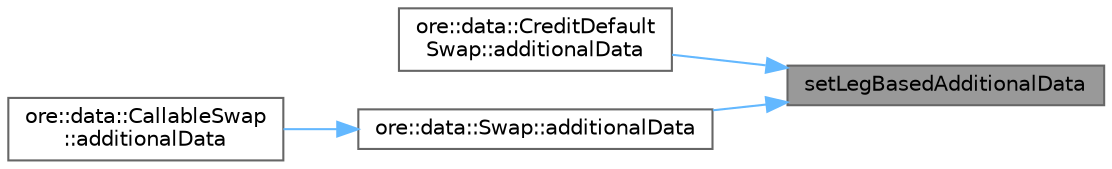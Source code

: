 digraph "setLegBasedAdditionalData"
{
 // INTERACTIVE_SVG=YES
 // LATEX_PDF_SIZE
  bgcolor="transparent";
  edge [fontname=Helvetica,fontsize=10,labelfontname=Helvetica,labelfontsize=10];
  node [fontname=Helvetica,fontsize=10,shape=box,height=0.2,width=0.4];
  rankdir="RL";
  Node1 [label="setLegBasedAdditionalData",height=0.2,width=0.4,color="gray40", fillcolor="grey60", style="filled", fontcolor="black",tooltip=" "];
  Node1 -> Node2 [dir="back",color="steelblue1",style="solid"];
  Node2 [label="ore::data::CreditDefault\lSwap::additionalData",height=0.2,width=0.4,color="grey40", fillcolor="white", style="filled",URL="$classore_1_1data_1_1_credit_default_swap.html#af9ec5dcfee7297ab6cc404d9e4bd83ae",tooltip="returns all additional data returned by the trade once built"];
  Node1 -> Node3 [dir="back",color="steelblue1",style="solid"];
  Node3 [label="ore::data::Swap::additionalData",height=0.2,width=0.4,color="grey40", fillcolor="white", style="filled",URL="$classore_1_1data_1_1_swap.html#af9ec5dcfee7297ab6cc404d9e4bd83ae",tooltip="returns all additional data returned by the trade once built"];
  Node3 -> Node4 [dir="back",color="steelblue1",style="solid"];
  Node4 [label="ore::data::CallableSwap\l::additionalData",height=0.2,width=0.4,color="grey40", fillcolor="white", style="filled",URL="$classore_1_1data_1_1_callable_swap.html#af9ec5dcfee7297ab6cc404d9e4bd83ae",tooltip="returns all additional data returned by the trade once built"];
}
